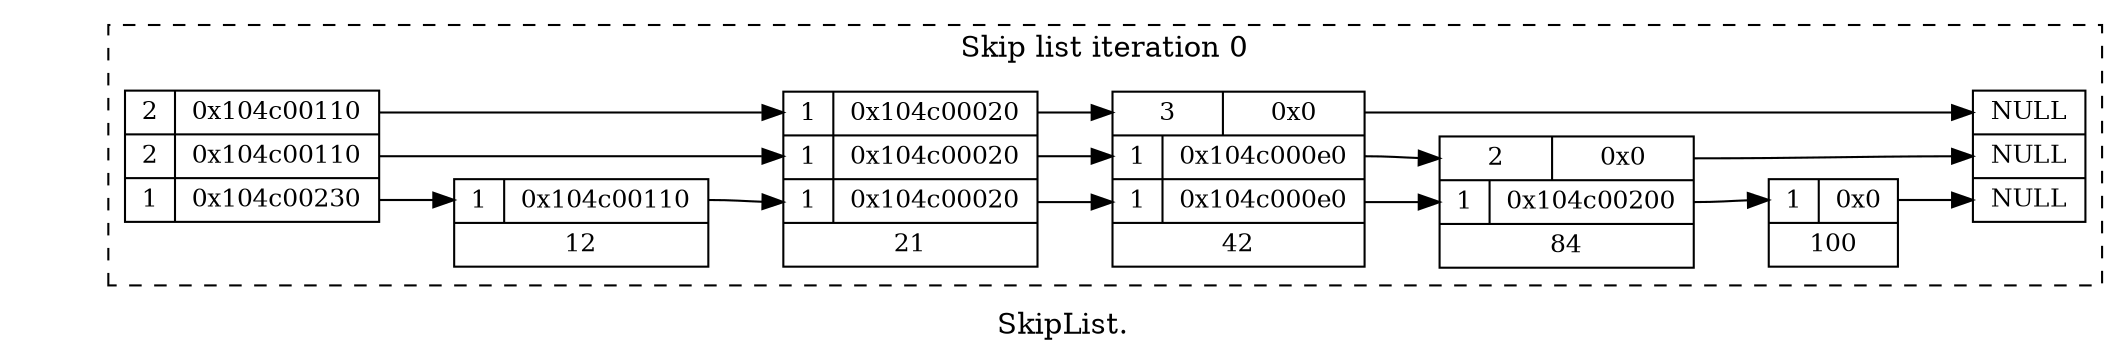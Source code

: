 # doc_simple_dot
digraph SkipList {
label = "SkipList."
graph [rankdir = "LR"];
node [fontsize = "12" shape = "ellipse"];
edge [];

subgraph cluster0 {
style=dashed
label="Skip list iteration 0"

"HeadNode0" [
label = "{ 2 | <f3> 0x104c00110} | { 2 | <f2> 0x104c00110} | { 1 | <f1> 0x104c00230}"
shape = "record"
];
"HeadNode0":f1 -> "node00x104c00230":w1 [];
"HeadNode0":f2 -> "node00x104c00110":w2 [];
"HeadNode0":f3 -> "node00x104c00110":w3 [];

"node00x104c00230" [
label = " { <w1> 1 | <f1> 0x104c00110 } | <f0> 12"
shape = "record"
];
"node00x104c00230":f1 -> "node00x104c00110":w1 [];
"node00x104c00110" [
label = " { <w3> 1 | <f3> 0x104c00020 } | { <w2> 1 | <f2> 0x104c00020 } | { <w1> 1 | <f1> 0x104c00020 } | <f0> 21"
shape = "record"
];
"node00x104c00110":f1 -> "node00x104c00020":w1 [];
"node00x104c00110":f2 -> "node00x104c00020":w2 [];
"node00x104c00110":f3 -> "node00x104c00020":w3 [];
"node00x104c00020" [
label = " { <w3> 3 | <f3> 0x0 } | { <w2> 1 | <f2> 0x104c000e0 } | { <w1> 1 | <f1> 0x104c000e0 } | <f0> 42"
shape = "record"
];
"node00x104c00020":f1 -> "node00x104c000e0":w1 [];
"node00x104c00020":f2 -> "node00x104c000e0":w2 [];
"node00x104c00020":f3 -> "node00x0":w3 [];
"node00x104c000e0" [
label = " { <w2> 2 | <f2> 0x0 } | { <w1> 1 | <f1> 0x104c00200 } | <f0> 84"
shape = "record"
];
"node00x104c000e0":f1 -> "node00x104c00200":w1 [];
"node00x104c000e0":f2 -> "node00x0":w2 [];
"node00x104c00200" [
label = " { <w1> 1 | <f1> 0x0 } | <f0> 100"
shape = "record"
];
"node00x104c00200":f1 -> "node00x0":w1 [];

"node00x0" [label = "<w3> NULL | <w2> NULL | <w1> NULL" shape = "record"];
}

node0 [shape=record, label = "<f0> | ", style=invis, width=0.01];
node0:f0 -> HeadNode0 [style=invis];
}

